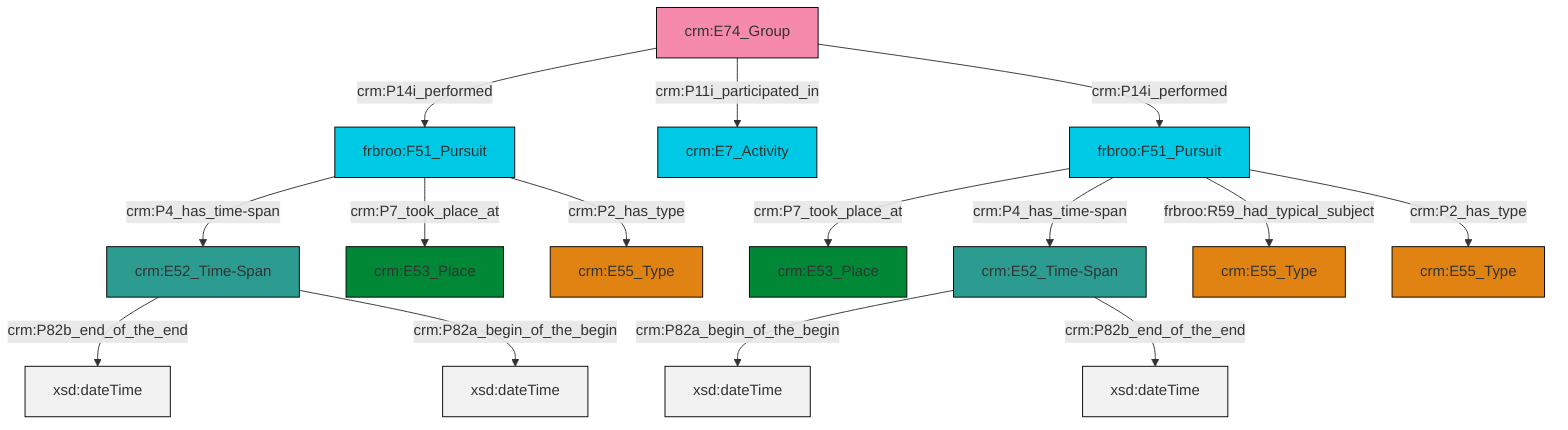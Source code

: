 graph TD
classDef Literal fill:#f2f2f2,stroke:#000000;
classDef CRM_Entity fill:#FFFFFF,stroke:#000000;
classDef Temporal_Entity fill:#00C9E6, stroke:#000000;
classDef Type fill:#E18312, stroke:#000000;
classDef Time-Span fill:#2C9C91, stroke:#000000;
classDef Appellation fill:#FFEB7F, stroke:#000000;
classDef Place fill:#008836, stroke:#000000;
classDef Persistent_Item fill:#B266B2, stroke:#000000;
classDef Conceptual_Object fill:#FFD700, stroke:#000000;
classDef Physical_Thing fill:#D2B48C, stroke:#000000;
classDef Actor fill:#f58aad, stroke:#000000;
classDef PC_Classes fill:#4ce600, stroke:#000000;
classDef Multi fill:#cccccc,stroke:#000000;

2["crm:E74_Group"]:::Actor -->|crm:P14i_performed| 3["frbroo:F51_Pursuit"]:::Temporal_Entity
3["frbroo:F51_Pursuit"]:::Temporal_Entity -->|crm:P4_has_time-span| 4["crm:E52_Time-Span"]:::Time-Span
0["crm:E52_Time-Span"]:::Time-Span -->|crm:P82a_begin_of_the_begin| 5[xsd:dateTime]:::Literal
11["frbroo:F51_Pursuit"]:::Temporal_Entity -->|crm:P7_took_place_at| 7["crm:E53_Place"]:::Place
11["frbroo:F51_Pursuit"]:::Temporal_Entity -->|crm:P4_has_time-span| 0["crm:E52_Time-Span"]:::Time-Span
4["crm:E52_Time-Span"]:::Time-Span -->|crm:P82b_end_of_the_end| 13[xsd:dateTime]:::Literal
11["frbroo:F51_Pursuit"]:::Temporal_Entity -->|frbroo:R59_had_typical_subject| 16["crm:E55_Type"]:::Type
3["frbroo:F51_Pursuit"]:::Temporal_Entity -->|crm:P7_took_place_at| 14["crm:E53_Place"]:::Place
2["crm:E74_Group"]:::Actor -->|crm:P11i_participated_in| 17["crm:E7_Activity"]:::Temporal_Entity
11["frbroo:F51_Pursuit"]:::Temporal_Entity -->|crm:P2_has_type| 9["crm:E55_Type"]:::Type
4["crm:E52_Time-Span"]:::Time-Span -->|crm:P82a_begin_of_the_begin| 20[xsd:dateTime]:::Literal
3["frbroo:F51_Pursuit"]:::Temporal_Entity -->|crm:P2_has_type| 21["crm:E55_Type"]:::Type
0["crm:E52_Time-Span"]:::Time-Span -->|crm:P82b_end_of_the_end| 25[xsd:dateTime]:::Literal
2["crm:E74_Group"]:::Actor -->|crm:P14i_performed| 11["frbroo:F51_Pursuit"]:::Temporal_Entity